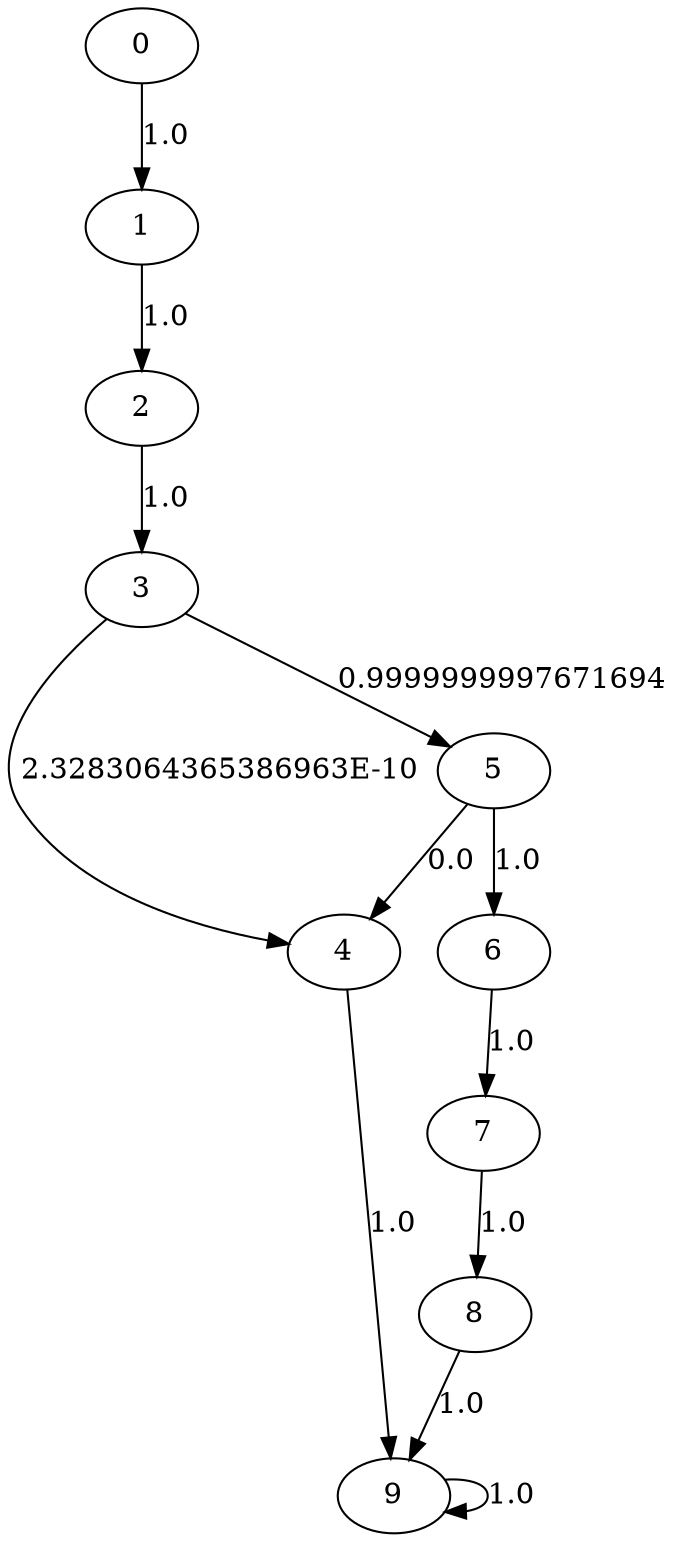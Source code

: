 digraph {
	0 -> 1[label= "1.0"];
	1 -> 2[label= "1.0"];
	2 -> 3[label= "1.0"];
	3 -> 4[label= "2.3283064365386963E-10"];
	3 -> 5[label= "0.9999999997671694"];
	4 -> 9[label= "1.0"];
	5 -> 4[label= "0.0"];
	5 -> 6[label= "1.0"];
	6 -> 7[label= "1.0"];
	7 -> 8[label= "1.0"];
	8 -> 9[label= "1.0"];
	9 -> 9[label= "1.0"];
}